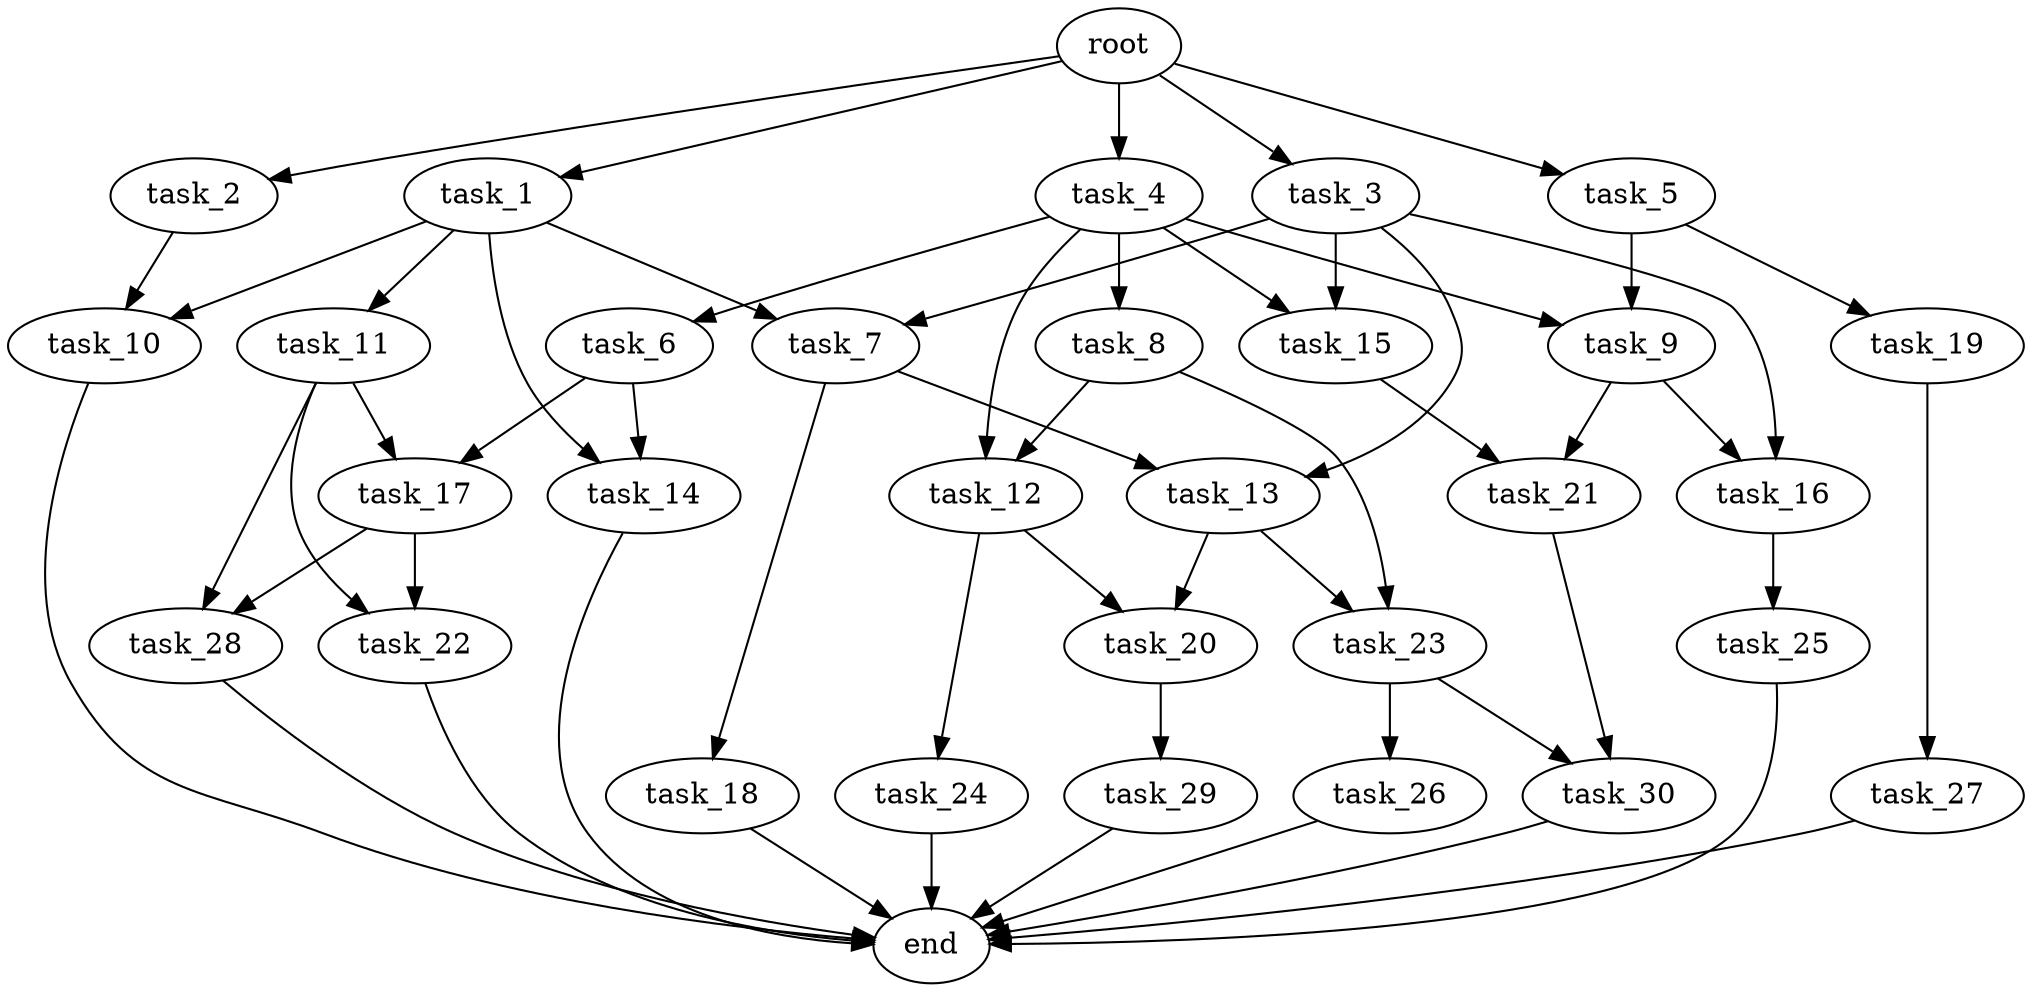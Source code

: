 digraph G {
  root [size="0.000000e+00"];
  task_1 [size="8.596057e+10"];
  task_2 [size="5.044091e+10"];
  task_3 [size="4.198530e+10"];
  task_4 [size="1.496462e+10"];
  task_5 [size="9.638895e+09"];
  task_6 [size="4.759216e+10"];
  task_7 [size="6.147867e+10"];
  task_8 [size="3.913266e+09"];
  task_9 [size="7.838898e+10"];
  task_10 [size="5.033789e+10"];
  task_11 [size="1.176047e+10"];
  task_12 [size="4.822927e+10"];
  task_13 [size="1.304158e+10"];
  task_14 [size="6.035143e+10"];
  task_15 [size="8.275390e+10"];
  task_16 [size="8.969793e+10"];
  task_17 [size="7.748929e+10"];
  task_18 [size="6.492668e+10"];
  task_19 [size="5.220920e+10"];
  task_20 [size="3.704404e+10"];
  task_21 [size="4.353394e+09"];
  task_22 [size="5.298635e+10"];
  task_23 [size="2.295633e+10"];
  task_24 [size="8.023200e+10"];
  task_25 [size="7.895766e+10"];
  task_26 [size="3.812984e+10"];
  task_27 [size="5.890892e+10"];
  task_28 [size="7.414199e+10"];
  task_29 [size="7.615631e+10"];
  task_30 [size="6.967379e+10"];
  end [size="0.000000e+00"];

  root -> task_1 [size="1.000000e-12"];
  root -> task_2 [size="1.000000e-12"];
  root -> task_3 [size="1.000000e-12"];
  root -> task_4 [size="1.000000e-12"];
  root -> task_5 [size="1.000000e-12"];
  task_1 -> task_7 [size="3.073933e+08"];
  task_1 -> task_10 [size="2.516894e+08"];
  task_1 -> task_11 [size="1.176047e+08"];
  task_1 -> task_14 [size="3.017572e+08"];
  task_2 -> task_10 [size="2.516894e+08"];
  task_3 -> task_7 [size="3.073933e+08"];
  task_3 -> task_13 [size="6.520790e+07"];
  task_3 -> task_15 [size="4.137695e+08"];
  task_3 -> task_16 [size="4.484896e+08"];
  task_4 -> task_6 [size="4.759216e+08"];
  task_4 -> task_8 [size="3.913266e+07"];
  task_4 -> task_9 [size="3.919449e+08"];
  task_4 -> task_12 [size="2.411464e+08"];
  task_4 -> task_15 [size="4.137695e+08"];
  task_5 -> task_9 [size="3.919449e+08"];
  task_5 -> task_19 [size="5.220920e+08"];
  task_6 -> task_14 [size="3.017572e+08"];
  task_6 -> task_17 [size="3.874465e+08"];
  task_7 -> task_13 [size="6.520790e+07"];
  task_7 -> task_18 [size="6.492668e+08"];
  task_8 -> task_12 [size="2.411464e+08"];
  task_8 -> task_23 [size="1.147817e+08"];
  task_9 -> task_16 [size="4.484896e+08"];
  task_9 -> task_21 [size="2.176697e+07"];
  task_10 -> end [size="1.000000e-12"];
  task_11 -> task_17 [size="3.874465e+08"];
  task_11 -> task_22 [size="2.649318e+08"];
  task_11 -> task_28 [size="3.707100e+08"];
  task_12 -> task_20 [size="1.852202e+08"];
  task_12 -> task_24 [size="8.023200e+08"];
  task_13 -> task_20 [size="1.852202e+08"];
  task_13 -> task_23 [size="1.147817e+08"];
  task_14 -> end [size="1.000000e-12"];
  task_15 -> task_21 [size="2.176697e+07"];
  task_16 -> task_25 [size="7.895766e+08"];
  task_17 -> task_22 [size="2.649318e+08"];
  task_17 -> task_28 [size="3.707100e+08"];
  task_18 -> end [size="1.000000e-12"];
  task_19 -> task_27 [size="5.890892e+08"];
  task_20 -> task_29 [size="7.615631e+08"];
  task_21 -> task_30 [size="3.483690e+08"];
  task_22 -> end [size="1.000000e-12"];
  task_23 -> task_26 [size="3.812984e+08"];
  task_23 -> task_30 [size="3.483690e+08"];
  task_24 -> end [size="1.000000e-12"];
  task_25 -> end [size="1.000000e-12"];
  task_26 -> end [size="1.000000e-12"];
  task_27 -> end [size="1.000000e-12"];
  task_28 -> end [size="1.000000e-12"];
  task_29 -> end [size="1.000000e-12"];
  task_30 -> end [size="1.000000e-12"];
}

